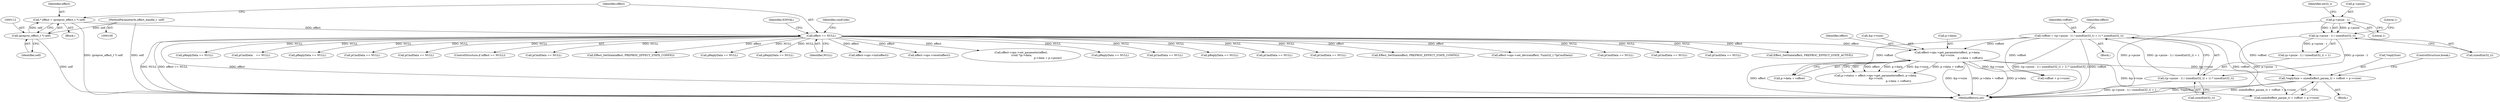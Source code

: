 digraph "0_Android_aeea52da00d210587fb3ed895de3d5f2e0264c88_9@API" {
"1000464" [label="(Call,*replySize = sizeof(effect_param_t) + voffset + p->vsize)"];
"1000424" [label="(Call,voffset = ((p->psize - 1) / sizeof(int32_t) + 1) * sizeof(int32_t))"];
"1000426" [label="(Call,((p->psize - 1) / sizeof(int32_t) + 1) * sizeof(int32_t))"];
"1000428" [label="(Call,(p->psize - 1) / sizeof(int32_t))"];
"1000429" [label="(Call,p->psize - 1)"];
"1000450" [label="(Call,effect->ops->get_parameter(effect, p->data,\n &p->vsize,\n                                                       p->data + voffset))"];
"1000117" [label="(Call,effect == NULL)"];
"1000109" [label="(Call,* effect = (preproc_effect_t *) self)"];
"1000111" [label="(Call,(preproc_effect_t *) self)"];
"1000101" [label="(MethodParameterIn,effect_handle_t  self)"];
"1000125" [label="(Identifier,cmdCode)"];
"1000426" [label="(Call,((p->psize - 1) / sizeof(int32_t) + 1) * sizeof(int32_t))"];
"1000556" [label="(Call,pReplyData == NULL)"];
"1000442" [label="(Identifier,effect)"];
"1000149" [label="(Call,effect->ops->init(effect))"];
"1000356" [label="(Call,effect->ops->reset(effect))"];
"1000538" [label="(Call,effect->ops->set_parameter(effect,\n (void *)p->data,\n                                                                p->data + p->psize))"];
"1000253" [label="(Call,pReplyData == NULL)"];
"1000651" [label="(Call,pCmdData == NULL)"];
"1000436" [label="(Literal,1)"];
"1000446" [label="(Call,p->status = effect->ops->get_parameter(effect, p->data,\n &p->vsize,\n                                                       p->data + voffset))"];
"1000465" [label="(Call,*replySize)"];
"1000586" [label="(Call,pReplyData == NULL)"];
"1001157" [label="(Call,pCmdData == NULL)"];
"1000475" [label="(ControlStructure,break;)"];
"1000430" [label="(Call,p->psize)"];
"1000617" [label="(Call,pCmdData == NULL)"];
"1000427" [label="(Call,(p->psize - 1) / sizeof(int32_t) + 1)"];
"1000123" [label="(Identifier,EINVAL)"];
"1000609" [label="(Call,Effect_SetState(effect, PREPROC_EFFECT_STATE_CONFIG))"];
"1000435" [label="(Identifier,int32_t)"];
"1000433" [label="(Literal,1)"];
"1000637" [label="(Call,effect->ops->set_device(effect, *(uint32_t *)pCmdData))"];
"1000434" [label="(Call,sizeof(int32_t))"];
"1000737" [label="(Call,pCmdData == NULL)"];
"1001053" [label="(Call,pCmdData == NULL)"];
"1001318" [label="(MethodReturn,int)"];
"1000464" [label="(Call,*replySize = sizeof(effect_param_t) + voffset + p->vsize)"];
"1000470" [label="(Call,voffset + p->vsize)"];
"1000875" [label="(Call,pCmdData == NULL)"];
"1000428" [label="(Call,(p->psize - 1) / sizeof(int32_t))"];
"1000109" [label="(Call,* effect = (preproc_effect_t *) self)"];
"1000579" [label="(Call,Effect_SetState(effect, PREPROC_EFFECT_STATE_ACTIVE))"];
"1000119" [label="(Identifier,NULL)"];
"1000818" [label="(Call,pReplyData == NULL)"];
"1000110" [label="(Identifier,effect)"];
"1000437" [label="(Call,sizeof(int32_t))"];
"1000162" [label="(Call,pCmdData    == NULL)"];
"1000459" [label="(Call,p->data + voffset)"];
"1000113" [label="(Identifier,self)"];
"1000467" [label="(Call,sizeof(effect_param_t) + voffset + p->vsize)"];
"1000452" [label="(Call,p->data)"];
"1000117" [label="(Call,effect == NULL)"];
"1000445" [label="(Block,)"];
"1000130" [label="(Call,pReplyData == NULL)"];
"1000107" [label="(Block,)"];
"1000480" [label="(Call,pCmdData == NULL)"];
"1000451" [label="(Identifier,effect)"];
"1000455" [label="(Call,&p->vsize)"];
"1000278" [label="(Call,pCmdData == NULL)"];
"1000450" [label="(Call,effect->ops->get_parameter(effect, p->data,\n &p->vsize,\n                                                       p->data + voffset))"];
"1000424" [label="(Call,voffset = ((p->psize - 1) / sizeof(int32_t) + 1) * sizeof(int32_t))"];
"1000360" [label="(Block,)"];
"1000425" [label="(Identifier,voffset)"];
"1000116" [label="(ControlStructure,if (effect == NULL))"];
"1000429" [label="(Call,p->psize - 1)"];
"1000369" [label="(Call,pCmdData == NULL)"];
"1000101" [label="(MethodParameterIn,effect_handle_t  self)"];
"1000111" [label="(Call,(preproc_effect_t *) self)"];
"1000118" [label="(Identifier,effect)"];
"1000246" [label="(Call,Effect_SetState(effect, PREPROC_EFFECT_STATE_CONFIG))"];
"1000326" [label="(Call,pReplyData == NULL)"];
"1000464" -> "1000445"  [label="AST: "];
"1000464" -> "1000467"  [label="CFG: "];
"1000465" -> "1000464"  [label="AST: "];
"1000467" -> "1000464"  [label="AST: "];
"1000475" -> "1000464"  [label="CFG: "];
"1000464" -> "1001318"  [label="DDG: *replySize"];
"1000464" -> "1001318"  [label="DDG: sizeof(effect_param_t) + voffset + p->vsize"];
"1000424" -> "1000464"  [label="DDG: voffset"];
"1000450" -> "1000464"  [label="DDG: &p->vsize"];
"1000424" -> "1000360"  [label="AST: "];
"1000424" -> "1000426"  [label="CFG: "];
"1000425" -> "1000424"  [label="AST: "];
"1000426" -> "1000424"  [label="AST: "];
"1000442" -> "1000424"  [label="CFG: "];
"1000424" -> "1001318"  [label="DDG: ((p->psize - 1) / sizeof(int32_t) + 1) * sizeof(int32_t)"];
"1000424" -> "1001318"  [label="DDG: voffset"];
"1000426" -> "1000424"  [label="DDG: (p->psize - 1) / sizeof(int32_t) + 1"];
"1000424" -> "1000450"  [label="DDG: voffset"];
"1000424" -> "1000459"  [label="DDG: voffset"];
"1000424" -> "1000467"  [label="DDG: voffset"];
"1000424" -> "1000470"  [label="DDG: voffset"];
"1000426" -> "1000437"  [label="CFG: "];
"1000427" -> "1000426"  [label="AST: "];
"1000437" -> "1000426"  [label="AST: "];
"1000426" -> "1001318"  [label="DDG: (p->psize - 1) / sizeof(int32_t) + 1"];
"1000428" -> "1000426"  [label="DDG: p->psize - 1"];
"1000428" -> "1000427"  [label="AST: "];
"1000428" -> "1000434"  [label="CFG: "];
"1000429" -> "1000428"  [label="AST: "];
"1000434" -> "1000428"  [label="AST: "];
"1000436" -> "1000428"  [label="CFG: "];
"1000428" -> "1001318"  [label="DDG: p->psize - 1"];
"1000428" -> "1000427"  [label="DDG: p->psize - 1"];
"1000429" -> "1000428"  [label="DDG: p->psize"];
"1000429" -> "1000428"  [label="DDG: 1"];
"1000429" -> "1000433"  [label="CFG: "];
"1000430" -> "1000429"  [label="AST: "];
"1000433" -> "1000429"  [label="AST: "];
"1000435" -> "1000429"  [label="CFG: "];
"1000429" -> "1001318"  [label="DDG: p->psize"];
"1000450" -> "1000446"  [label="AST: "];
"1000450" -> "1000459"  [label="CFG: "];
"1000451" -> "1000450"  [label="AST: "];
"1000452" -> "1000450"  [label="AST: "];
"1000455" -> "1000450"  [label="AST: "];
"1000459" -> "1000450"  [label="AST: "];
"1000446" -> "1000450"  [label="CFG: "];
"1000450" -> "1001318"  [label="DDG: &p->vsize"];
"1000450" -> "1001318"  [label="DDG: p->data + voffset"];
"1000450" -> "1001318"  [label="DDG: p->data"];
"1000450" -> "1001318"  [label="DDG: effect"];
"1000450" -> "1000446"  [label="DDG: effect"];
"1000450" -> "1000446"  [label="DDG: p->data"];
"1000450" -> "1000446"  [label="DDG: &p->vsize"];
"1000450" -> "1000446"  [label="DDG: p->data + voffset"];
"1000117" -> "1000450"  [label="DDG: effect"];
"1000450" -> "1000467"  [label="DDG: &p->vsize"];
"1000450" -> "1000470"  [label="DDG: &p->vsize"];
"1000117" -> "1000116"  [label="AST: "];
"1000117" -> "1000119"  [label="CFG: "];
"1000118" -> "1000117"  [label="AST: "];
"1000119" -> "1000117"  [label="AST: "];
"1000123" -> "1000117"  [label="CFG: "];
"1000125" -> "1000117"  [label="CFG: "];
"1000117" -> "1001318"  [label="DDG: effect == NULL"];
"1000117" -> "1001318"  [label="DDG: effect"];
"1000117" -> "1001318"  [label="DDG: NULL"];
"1000109" -> "1000117"  [label="DDG: effect"];
"1000117" -> "1000130"  [label="DDG: NULL"];
"1000117" -> "1000149"  [label="DDG: effect"];
"1000117" -> "1000162"  [label="DDG: NULL"];
"1000117" -> "1000246"  [label="DDG: effect"];
"1000117" -> "1000253"  [label="DDG: NULL"];
"1000117" -> "1000278"  [label="DDG: NULL"];
"1000117" -> "1000326"  [label="DDG: NULL"];
"1000117" -> "1000356"  [label="DDG: effect"];
"1000117" -> "1000369"  [label="DDG: NULL"];
"1000117" -> "1000480"  [label="DDG: NULL"];
"1000117" -> "1000538"  [label="DDG: effect"];
"1000117" -> "1000556"  [label="DDG: NULL"];
"1000117" -> "1000579"  [label="DDG: effect"];
"1000117" -> "1000586"  [label="DDG: NULL"];
"1000117" -> "1000609"  [label="DDG: effect"];
"1000117" -> "1000617"  [label="DDG: NULL"];
"1000117" -> "1000637"  [label="DDG: effect"];
"1000117" -> "1000651"  [label="DDG: NULL"];
"1000117" -> "1000737"  [label="DDG: NULL"];
"1000117" -> "1000818"  [label="DDG: NULL"];
"1000117" -> "1000875"  [label="DDG: NULL"];
"1000117" -> "1001053"  [label="DDG: NULL"];
"1000117" -> "1001157"  [label="DDG: NULL"];
"1000109" -> "1000107"  [label="AST: "];
"1000109" -> "1000111"  [label="CFG: "];
"1000110" -> "1000109"  [label="AST: "];
"1000111" -> "1000109"  [label="AST: "];
"1000118" -> "1000109"  [label="CFG: "];
"1000109" -> "1001318"  [label="DDG: (preproc_effect_t *) self"];
"1000111" -> "1000109"  [label="DDG: self"];
"1000111" -> "1000113"  [label="CFG: "];
"1000112" -> "1000111"  [label="AST: "];
"1000113" -> "1000111"  [label="AST: "];
"1000111" -> "1001318"  [label="DDG: self"];
"1000101" -> "1000111"  [label="DDG: self"];
"1000101" -> "1000100"  [label="AST: "];
"1000101" -> "1001318"  [label="DDG: self"];
}
